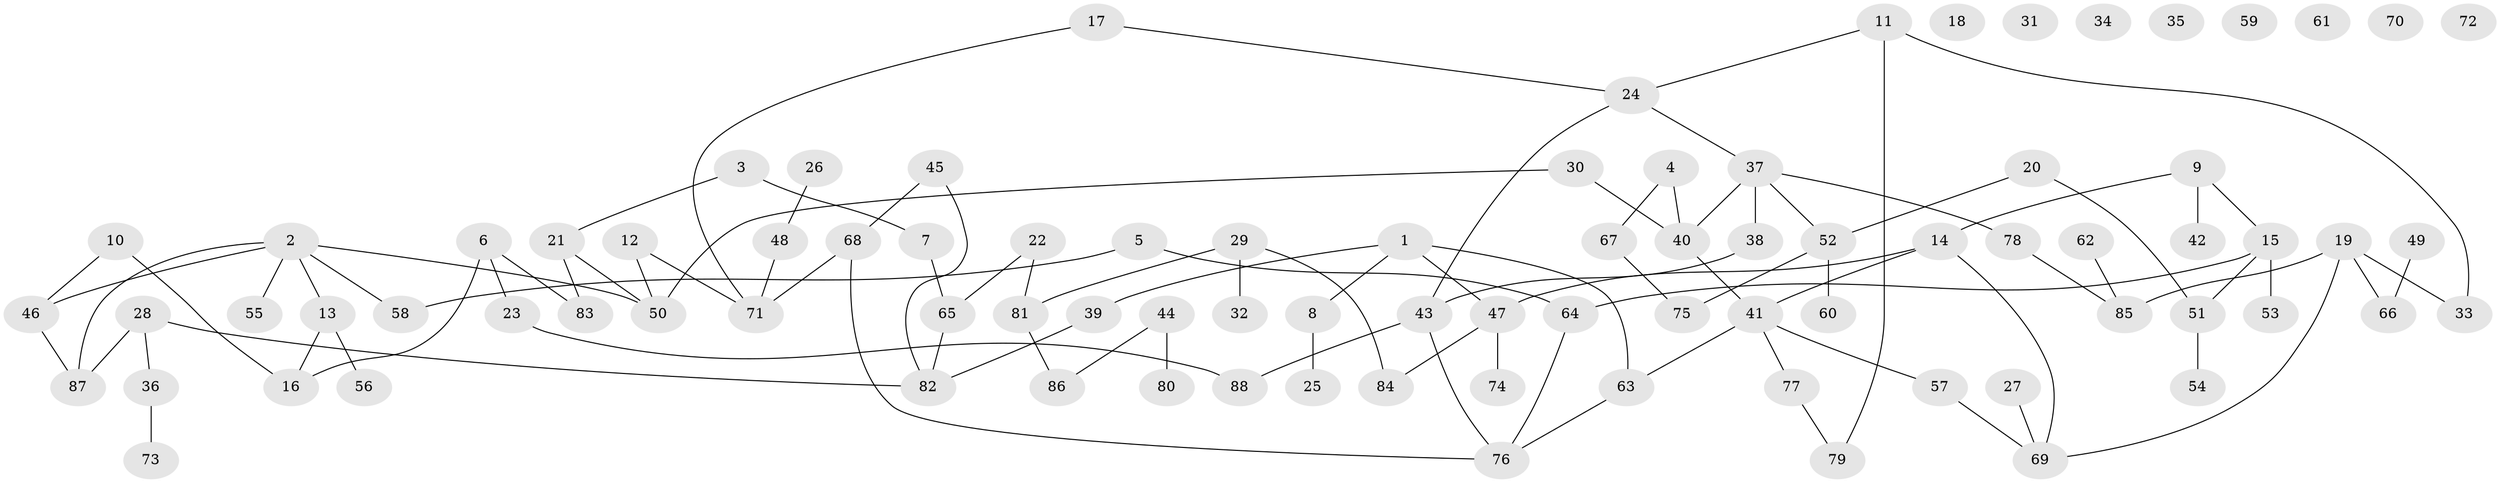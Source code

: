 // coarse degree distribution, {6: 0.044444444444444446, 5: 0.08888888888888889, 3: 0.08888888888888889, 2: 0.4, 1: 0.2222222222222222, 9: 0.022222222222222223, 4: 0.1111111111111111, 7: 0.022222222222222223}
// Generated by graph-tools (version 1.1) at 2025/48/03/04/25 22:48:26]
// undirected, 88 vertices, 100 edges
graph export_dot {
  node [color=gray90,style=filled];
  1;
  2;
  3;
  4;
  5;
  6;
  7;
  8;
  9;
  10;
  11;
  12;
  13;
  14;
  15;
  16;
  17;
  18;
  19;
  20;
  21;
  22;
  23;
  24;
  25;
  26;
  27;
  28;
  29;
  30;
  31;
  32;
  33;
  34;
  35;
  36;
  37;
  38;
  39;
  40;
  41;
  42;
  43;
  44;
  45;
  46;
  47;
  48;
  49;
  50;
  51;
  52;
  53;
  54;
  55;
  56;
  57;
  58;
  59;
  60;
  61;
  62;
  63;
  64;
  65;
  66;
  67;
  68;
  69;
  70;
  71;
  72;
  73;
  74;
  75;
  76;
  77;
  78;
  79;
  80;
  81;
  82;
  83;
  84;
  85;
  86;
  87;
  88;
  1 -- 8;
  1 -- 39;
  1 -- 47;
  1 -- 63;
  2 -- 13;
  2 -- 46;
  2 -- 50;
  2 -- 55;
  2 -- 58;
  2 -- 87;
  3 -- 7;
  3 -- 21;
  4 -- 40;
  4 -- 67;
  5 -- 58;
  5 -- 64;
  6 -- 16;
  6 -- 23;
  6 -- 83;
  7 -- 65;
  8 -- 25;
  9 -- 14;
  9 -- 15;
  9 -- 42;
  10 -- 16;
  10 -- 46;
  11 -- 24;
  11 -- 33;
  11 -- 79;
  12 -- 50;
  12 -- 71;
  13 -- 16;
  13 -- 56;
  14 -- 41;
  14 -- 47;
  14 -- 69;
  15 -- 51;
  15 -- 53;
  15 -- 64;
  17 -- 24;
  17 -- 71;
  19 -- 33;
  19 -- 66;
  19 -- 69;
  19 -- 85;
  20 -- 51;
  20 -- 52;
  21 -- 50;
  21 -- 83;
  22 -- 65;
  22 -- 81;
  23 -- 88;
  24 -- 37;
  24 -- 43;
  26 -- 48;
  27 -- 69;
  28 -- 36;
  28 -- 82;
  28 -- 87;
  29 -- 32;
  29 -- 81;
  29 -- 84;
  30 -- 40;
  30 -- 50;
  36 -- 73;
  37 -- 38;
  37 -- 40;
  37 -- 52;
  37 -- 78;
  38 -- 43;
  39 -- 82;
  40 -- 41;
  41 -- 57;
  41 -- 63;
  41 -- 77;
  43 -- 76;
  43 -- 88;
  44 -- 80;
  44 -- 86;
  45 -- 68;
  45 -- 82;
  46 -- 87;
  47 -- 74;
  47 -- 84;
  48 -- 71;
  49 -- 66;
  51 -- 54;
  52 -- 60;
  52 -- 75;
  57 -- 69;
  62 -- 85;
  63 -- 76;
  64 -- 76;
  65 -- 82;
  67 -- 75;
  68 -- 71;
  68 -- 76;
  77 -- 79;
  78 -- 85;
  81 -- 86;
}
